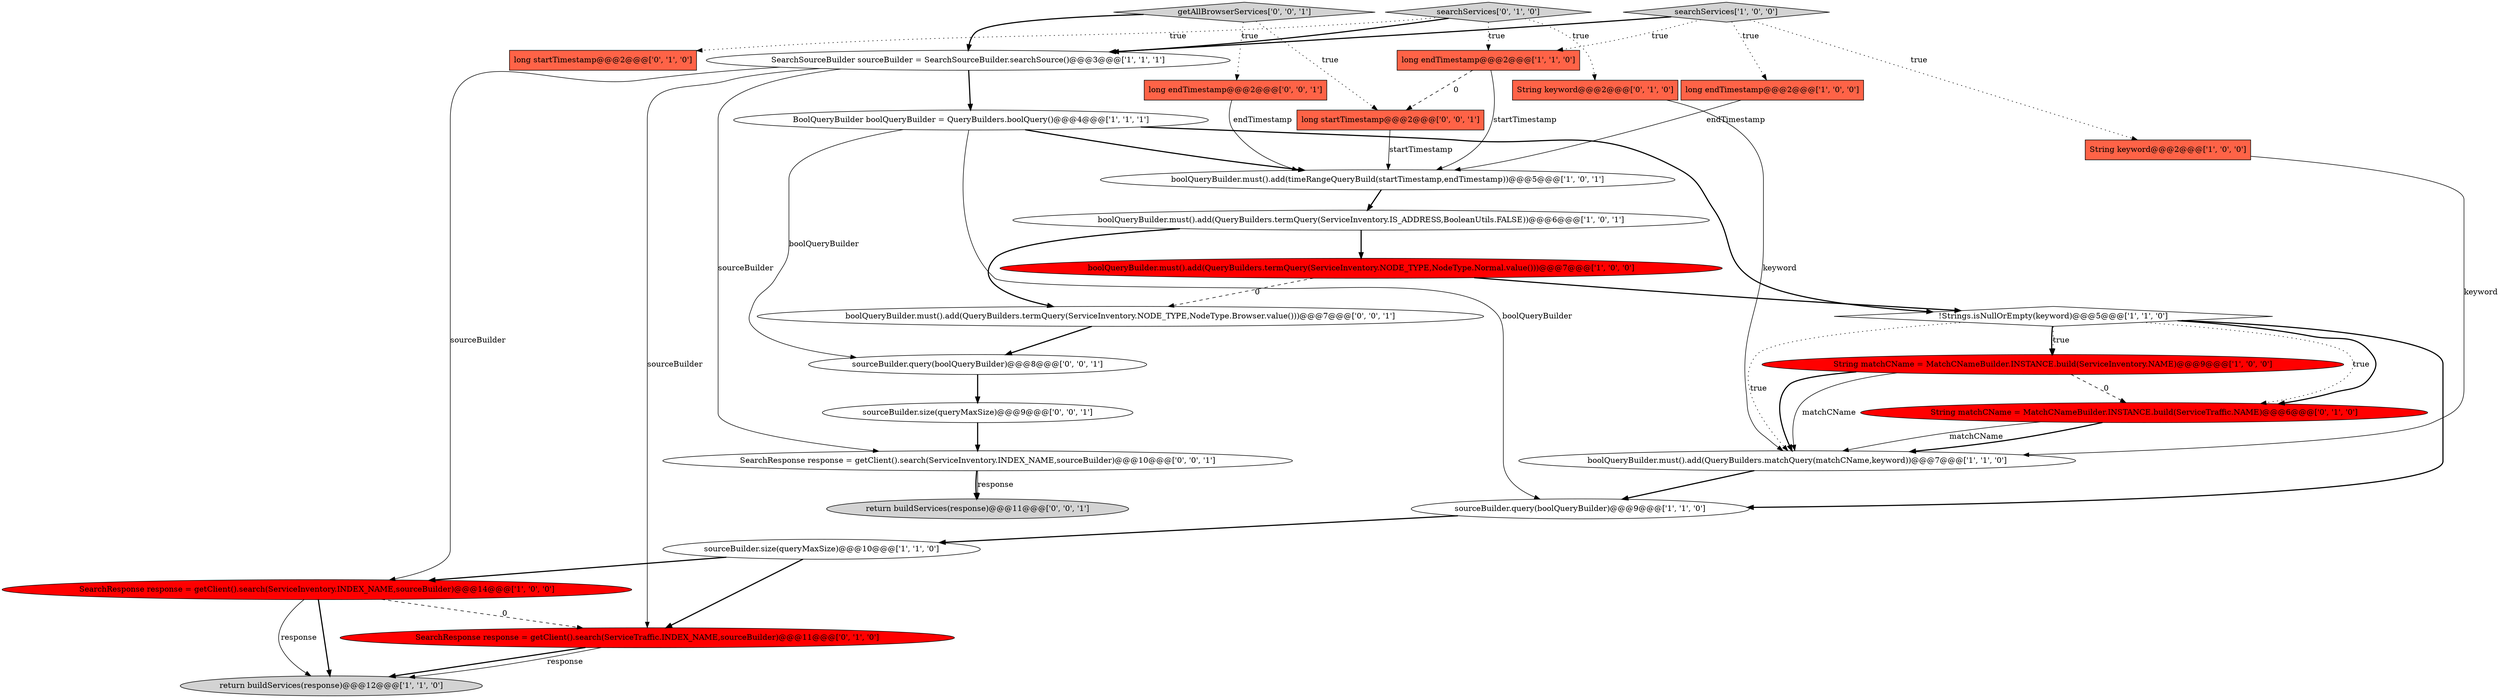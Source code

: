 digraph {
18 [style = filled, label = "String keyword@@@2@@@['0', '1', '0']", fillcolor = tomato, shape = box image = "AAA0AAABBB2BBB"];
13 [style = filled, label = "!Strings.isNullOrEmpty(keyword)@@@5@@@['1', '1', '0']", fillcolor = white, shape = diamond image = "AAA0AAABBB1BBB"];
15 [style = filled, label = "boolQueryBuilder.must().add(QueryBuilders.termQuery(ServiceInventory.IS_ADDRESS,BooleanUtils.FALSE))@@@6@@@['1', '0', '1']", fillcolor = white, shape = ellipse image = "AAA0AAABBB1BBB"];
26 [style = filled, label = "return buildServices(response)@@@11@@@['0', '0', '1']", fillcolor = lightgray, shape = ellipse image = "AAA0AAABBB3BBB"];
11 [style = filled, label = "String keyword@@@2@@@['1', '0', '0']", fillcolor = tomato, shape = box image = "AAA0AAABBB1BBB"];
25 [style = filled, label = "sourceBuilder.query(boolQueryBuilder)@@@8@@@['0', '0', '1']", fillcolor = white, shape = ellipse image = "AAA0AAABBB3BBB"];
17 [style = filled, label = "String matchCName = MatchCNameBuilder.INSTANCE.build(ServiceTraffic.NAME)@@@6@@@['0', '1', '0']", fillcolor = red, shape = ellipse image = "AAA1AAABBB2BBB"];
3 [style = filled, label = "boolQueryBuilder.must().add(timeRangeQueryBuild(startTimestamp,endTimestamp))@@@5@@@['1', '0', '1']", fillcolor = white, shape = ellipse image = "AAA0AAABBB1BBB"];
9 [style = filled, label = "BoolQueryBuilder boolQueryBuilder = QueryBuilders.boolQuery()@@@4@@@['1', '1', '1']", fillcolor = white, shape = ellipse image = "AAA0AAABBB1BBB"];
1 [style = filled, label = "String matchCName = MatchCNameBuilder.INSTANCE.build(ServiceInventory.NAME)@@@9@@@['1', '0', '0']", fillcolor = red, shape = ellipse image = "AAA1AAABBB1BBB"];
21 [style = filled, label = "sourceBuilder.size(queryMaxSize)@@@9@@@['0', '0', '1']", fillcolor = white, shape = ellipse image = "AAA0AAABBB3BBB"];
20 [style = filled, label = "searchServices['0', '1', '0']", fillcolor = lightgray, shape = diamond image = "AAA0AAABBB2BBB"];
0 [style = filled, label = "sourceBuilder.query(boolQueryBuilder)@@@9@@@['1', '1', '0']", fillcolor = white, shape = ellipse image = "AAA0AAABBB1BBB"];
2 [style = filled, label = "return buildServices(response)@@@12@@@['1', '1', '0']", fillcolor = lightgray, shape = ellipse image = "AAA0AAABBB1BBB"];
24 [style = filled, label = "getAllBrowserServices['0', '0', '1']", fillcolor = lightgray, shape = diamond image = "AAA0AAABBB3BBB"];
19 [style = filled, label = "SearchResponse response = getClient().search(ServiceTraffic.INDEX_NAME,sourceBuilder)@@@11@@@['0', '1', '0']", fillcolor = red, shape = ellipse image = "AAA1AAABBB2BBB"];
8 [style = filled, label = "sourceBuilder.size(queryMaxSize)@@@10@@@['1', '1', '0']", fillcolor = white, shape = ellipse image = "AAA0AAABBB1BBB"];
5 [style = filled, label = "boolQueryBuilder.must().add(QueryBuilders.matchQuery(matchCName,keyword))@@@7@@@['1', '1', '0']", fillcolor = white, shape = ellipse image = "AAA0AAABBB1BBB"];
28 [style = filled, label = "long startTimestamp@@@2@@@['0', '0', '1']", fillcolor = tomato, shape = box image = "AAA0AAABBB3BBB"];
12 [style = filled, label = "SearchSourceBuilder sourceBuilder = SearchSourceBuilder.searchSource()@@@3@@@['1', '1', '1']", fillcolor = white, shape = ellipse image = "AAA0AAABBB1BBB"];
23 [style = filled, label = "long endTimestamp@@@2@@@['0', '0', '1']", fillcolor = tomato, shape = box image = "AAA0AAABBB3BBB"];
7 [style = filled, label = "boolQueryBuilder.must().add(QueryBuilders.termQuery(ServiceInventory.NODE_TYPE,NodeType.Normal.value()))@@@7@@@['1', '0', '0']", fillcolor = red, shape = ellipse image = "AAA1AAABBB1BBB"];
6 [style = filled, label = "long endTimestamp@@@2@@@['1', '0', '0']", fillcolor = tomato, shape = box image = "AAA0AAABBB1BBB"];
10 [style = filled, label = "SearchResponse response = getClient().search(ServiceInventory.INDEX_NAME,sourceBuilder)@@@14@@@['1', '0', '0']", fillcolor = red, shape = ellipse image = "AAA1AAABBB1BBB"];
14 [style = filled, label = "long endTimestamp@@@2@@@['1', '1', '0']", fillcolor = tomato, shape = box image = "AAA0AAABBB1BBB"];
4 [style = filled, label = "searchServices['1', '0', '0']", fillcolor = lightgray, shape = diamond image = "AAA0AAABBB1BBB"];
16 [style = filled, label = "long startTimestamp@@@2@@@['0', '1', '0']", fillcolor = tomato, shape = box image = "AAA0AAABBB2BBB"];
27 [style = filled, label = "boolQueryBuilder.must().add(QueryBuilders.termQuery(ServiceInventory.NODE_TYPE,NodeType.Browser.value()))@@@7@@@['0', '0', '1']", fillcolor = white, shape = ellipse image = "AAA0AAABBB3BBB"];
22 [style = filled, label = "SearchResponse response = getClient().search(ServiceInventory.INDEX_NAME,sourceBuilder)@@@10@@@['0', '0', '1']", fillcolor = white, shape = ellipse image = "AAA0AAABBB3BBB"];
17->5 [style = solid, label="matchCName"];
7->13 [style = bold, label=""];
1->5 [style = bold, label=""];
22->26 [style = bold, label=""];
8->10 [style = bold, label=""];
4->6 [style = dotted, label="true"];
17->5 [style = bold, label=""];
24->12 [style = bold, label=""];
13->17 [style = dotted, label="true"];
15->7 [style = bold, label=""];
14->28 [style = dashed, label="0"];
8->19 [style = bold, label=""];
10->19 [style = dashed, label="0"];
12->10 [style = solid, label="sourceBuilder"];
20->14 [style = dotted, label="true"];
4->11 [style = dotted, label="true"];
13->5 [style = dotted, label="true"];
3->15 [style = bold, label=""];
11->5 [style = solid, label="keyword"];
19->2 [style = bold, label=""];
23->3 [style = solid, label="endTimestamp"];
28->3 [style = solid, label="startTimestamp"];
4->14 [style = dotted, label="true"];
12->9 [style = bold, label=""];
24->28 [style = dotted, label="true"];
13->1 [style = bold, label=""];
7->27 [style = dashed, label="0"];
22->26 [style = solid, label="response"];
18->5 [style = solid, label="keyword"];
13->17 [style = bold, label=""];
10->2 [style = solid, label="response"];
13->1 [style = dotted, label="true"];
1->17 [style = dashed, label="0"];
6->3 [style = solid, label="endTimestamp"];
9->0 [style = solid, label="boolQueryBuilder"];
24->23 [style = dotted, label="true"];
5->0 [style = bold, label=""];
21->22 [style = bold, label=""];
20->12 [style = bold, label=""];
0->8 [style = bold, label=""];
19->2 [style = solid, label="response"];
20->18 [style = dotted, label="true"];
4->12 [style = bold, label=""];
9->3 [style = bold, label=""];
14->3 [style = solid, label="startTimestamp"];
1->5 [style = solid, label="matchCName"];
12->22 [style = solid, label="sourceBuilder"];
10->2 [style = bold, label=""];
9->25 [style = solid, label="boolQueryBuilder"];
15->27 [style = bold, label=""];
27->25 [style = bold, label=""];
12->19 [style = solid, label="sourceBuilder"];
25->21 [style = bold, label=""];
20->16 [style = dotted, label="true"];
13->0 [style = bold, label=""];
9->13 [style = bold, label=""];
}
